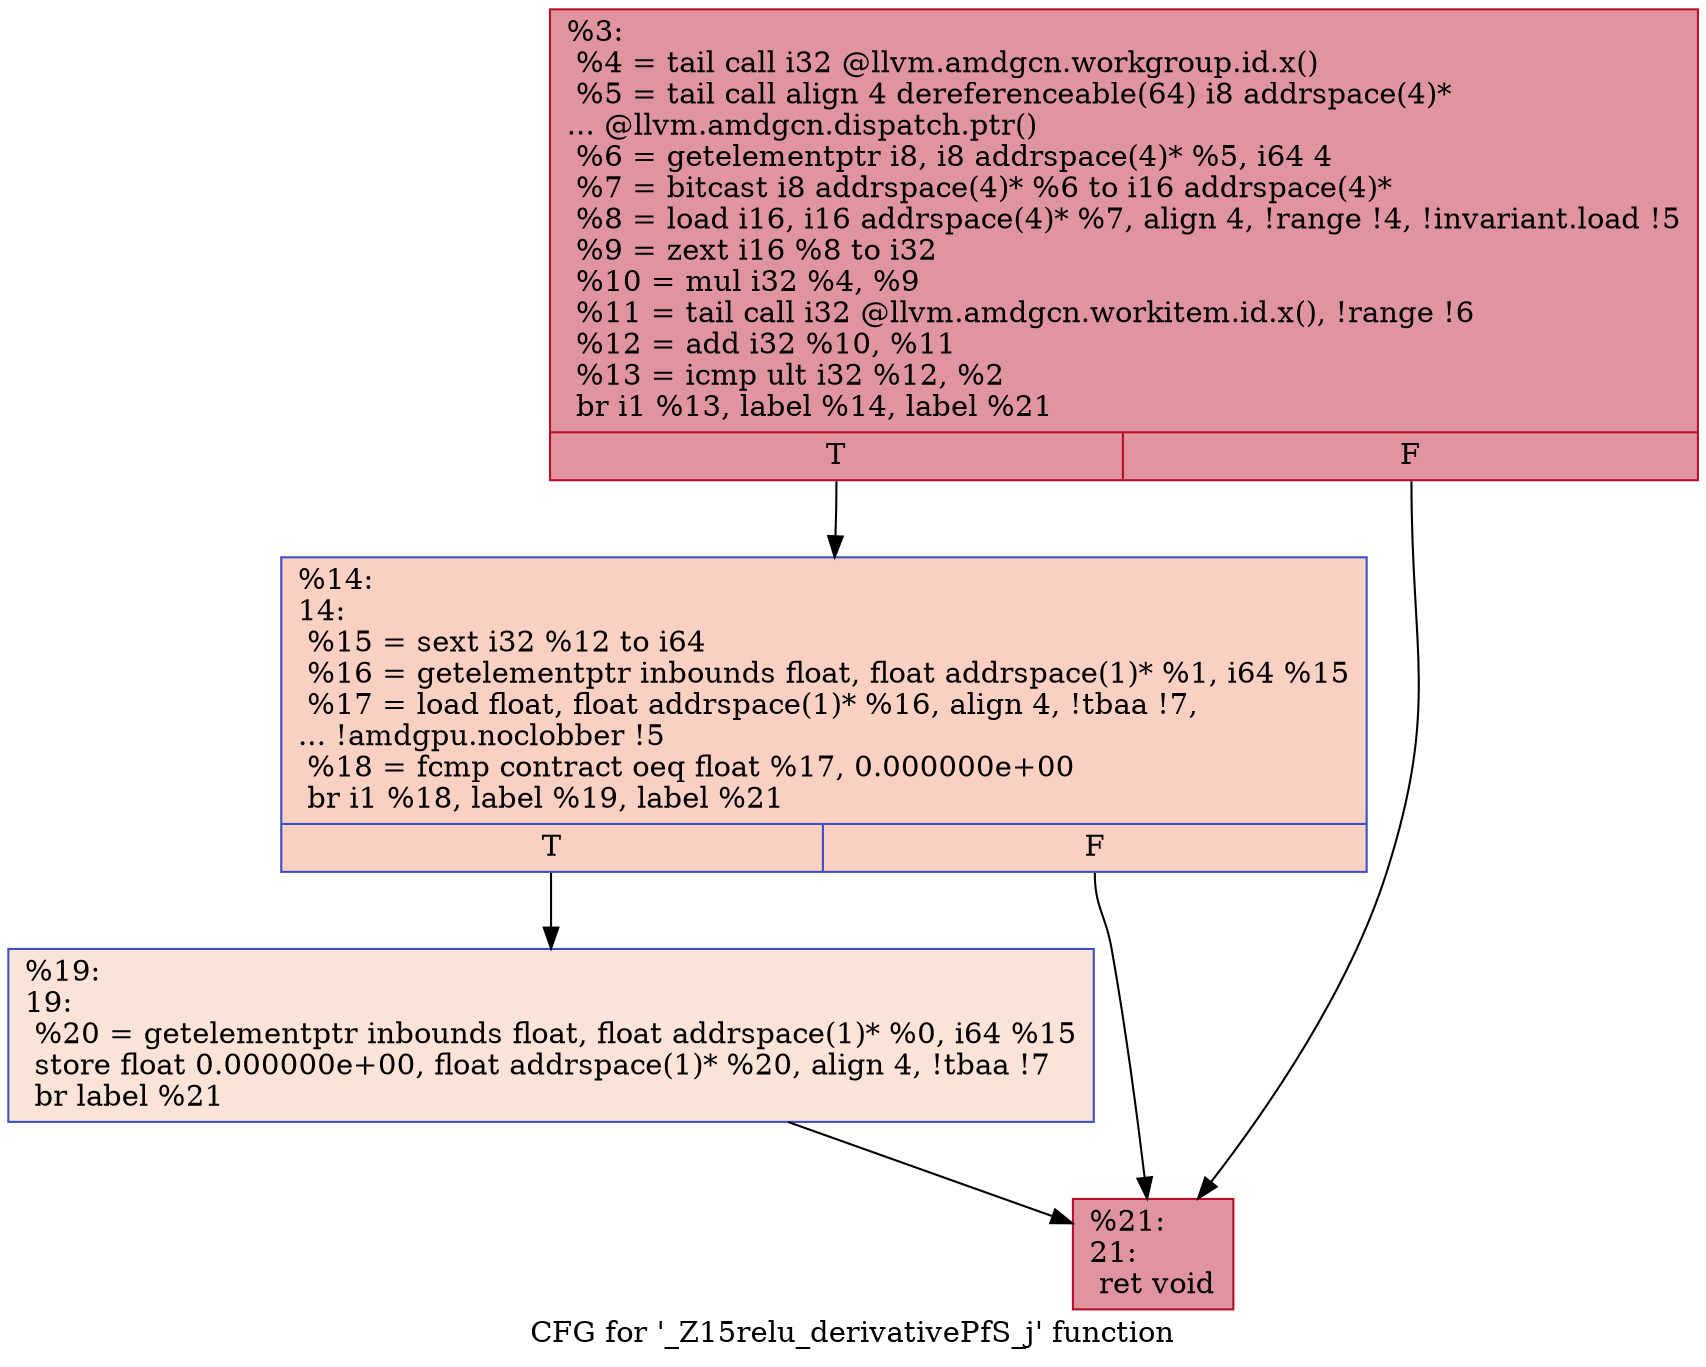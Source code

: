 digraph "CFG for '_Z15relu_derivativePfS_j' function" {
	label="CFG for '_Z15relu_derivativePfS_j' function";

	Node0x59b9090 [shape=record,color="#b70d28ff", style=filled, fillcolor="#b70d2870",label="{%3:\l  %4 = tail call i32 @llvm.amdgcn.workgroup.id.x()\l  %5 = tail call align 4 dereferenceable(64) i8 addrspace(4)*\l... @llvm.amdgcn.dispatch.ptr()\l  %6 = getelementptr i8, i8 addrspace(4)* %5, i64 4\l  %7 = bitcast i8 addrspace(4)* %6 to i16 addrspace(4)*\l  %8 = load i16, i16 addrspace(4)* %7, align 4, !range !4, !invariant.load !5\l  %9 = zext i16 %8 to i32\l  %10 = mul i32 %4, %9\l  %11 = tail call i32 @llvm.amdgcn.workitem.id.x(), !range !6\l  %12 = add i32 %10, %11\l  %13 = icmp ult i32 %12, %2\l  br i1 %13, label %14, label %21\l|{<s0>T|<s1>F}}"];
	Node0x59b9090:s0 -> Node0x59baf90;
	Node0x59b9090:s1 -> Node0x59bb020;
	Node0x59baf90 [shape=record,color="#3d50c3ff", style=filled, fillcolor="#f3947570",label="{%14:\l14:                                               \l  %15 = sext i32 %12 to i64\l  %16 = getelementptr inbounds float, float addrspace(1)* %1, i64 %15\l  %17 = load float, float addrspace(1)* %16, align 4, !tbaa !7,\l... !amdgpu.noclobber !5\l  %18 = fcmp contract oeq float %17, 0.000000e+00\l  br i1 %18, label %19, label %21\l|{<s0>T|<s1>F}}"];
	Node0x59baf90:s0 -> Node0x59bc5f0;
	Node0x59baf90:s1 -> Node0x59bb020;
	Node0x59bc5f0 [shape=record,color="#3d50c3ff", style=filled, fillcolor="#f6bfa670",label="{%19:\l19:                                               \l  %20 = getelementptr inbounds float, float addrspace(1)* %0, i64 %15\l  store float 0.000000e+00, float addrspace(1)* %20, align 4, !tbaa !7\l  br label %21\l}"];
	Node0x59bc5f0 -> Node0x59bb020;
	Node0x59bb020 [shape=record,color="#b70d28ff", style=filled, fillcolor="#b70d2870",label="{%21:\l21:                                               \l  ret void\l}"];
}
